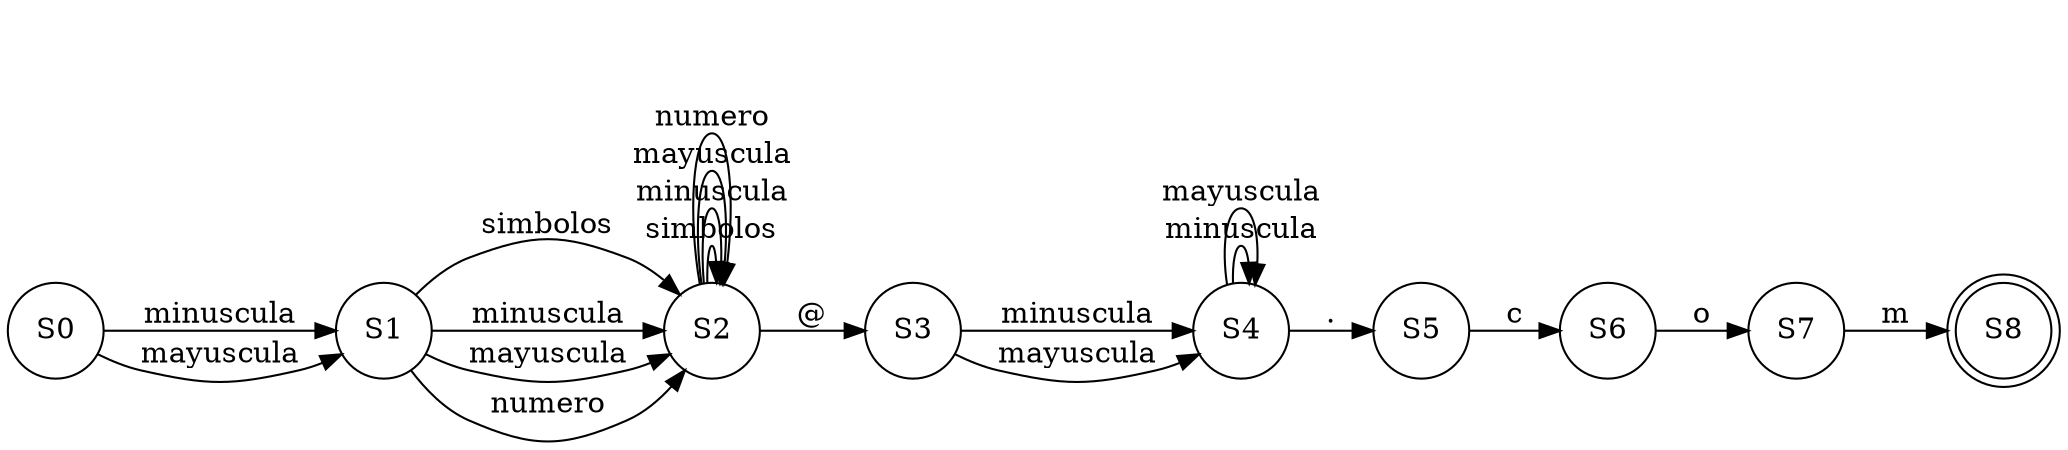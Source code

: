 digraph AFD {
  rankdir=LR;
  node [shape = doublecircle]; S8 ;
  node [shape = circle];
  S0 -> S1 [ label = "minuscula" ];
  S0 -> S1 [ label = "mayuscula" ];
  S1 -> S2 [ label = "simbolos" ];
  S1 -> S2 [ label = "minuscula" ];
  S1 -> S2 [ label = "mayuscula" ];
  S1 -> S2 [ label = "numero" ];
  S2 -> S2 [ label = "simbolos" ];
  S2 -> S2 [ label = "minuscula" ];
  S2 -> S2 [ label = "mayuscula" ];
  S2 -> S2 [ label = "numero" ];
  S2 -> S3 [ label = "@" ];
  S3 -> S4 [ label = "minuscula" ];
  S3 -> S4 [ label = "mayuscula" ];
  S4 -> S4 [ label = "minuscula" ];
  S4 -> S4 [ label = "mayuscula" ];
  S4 -> S5 [ label = "." ];
  S5 -> S6 [ label = "c" ];
  S6 -> S7 [ label = "o" ];
  S7 -> S8 [ label = "m" ];
}

